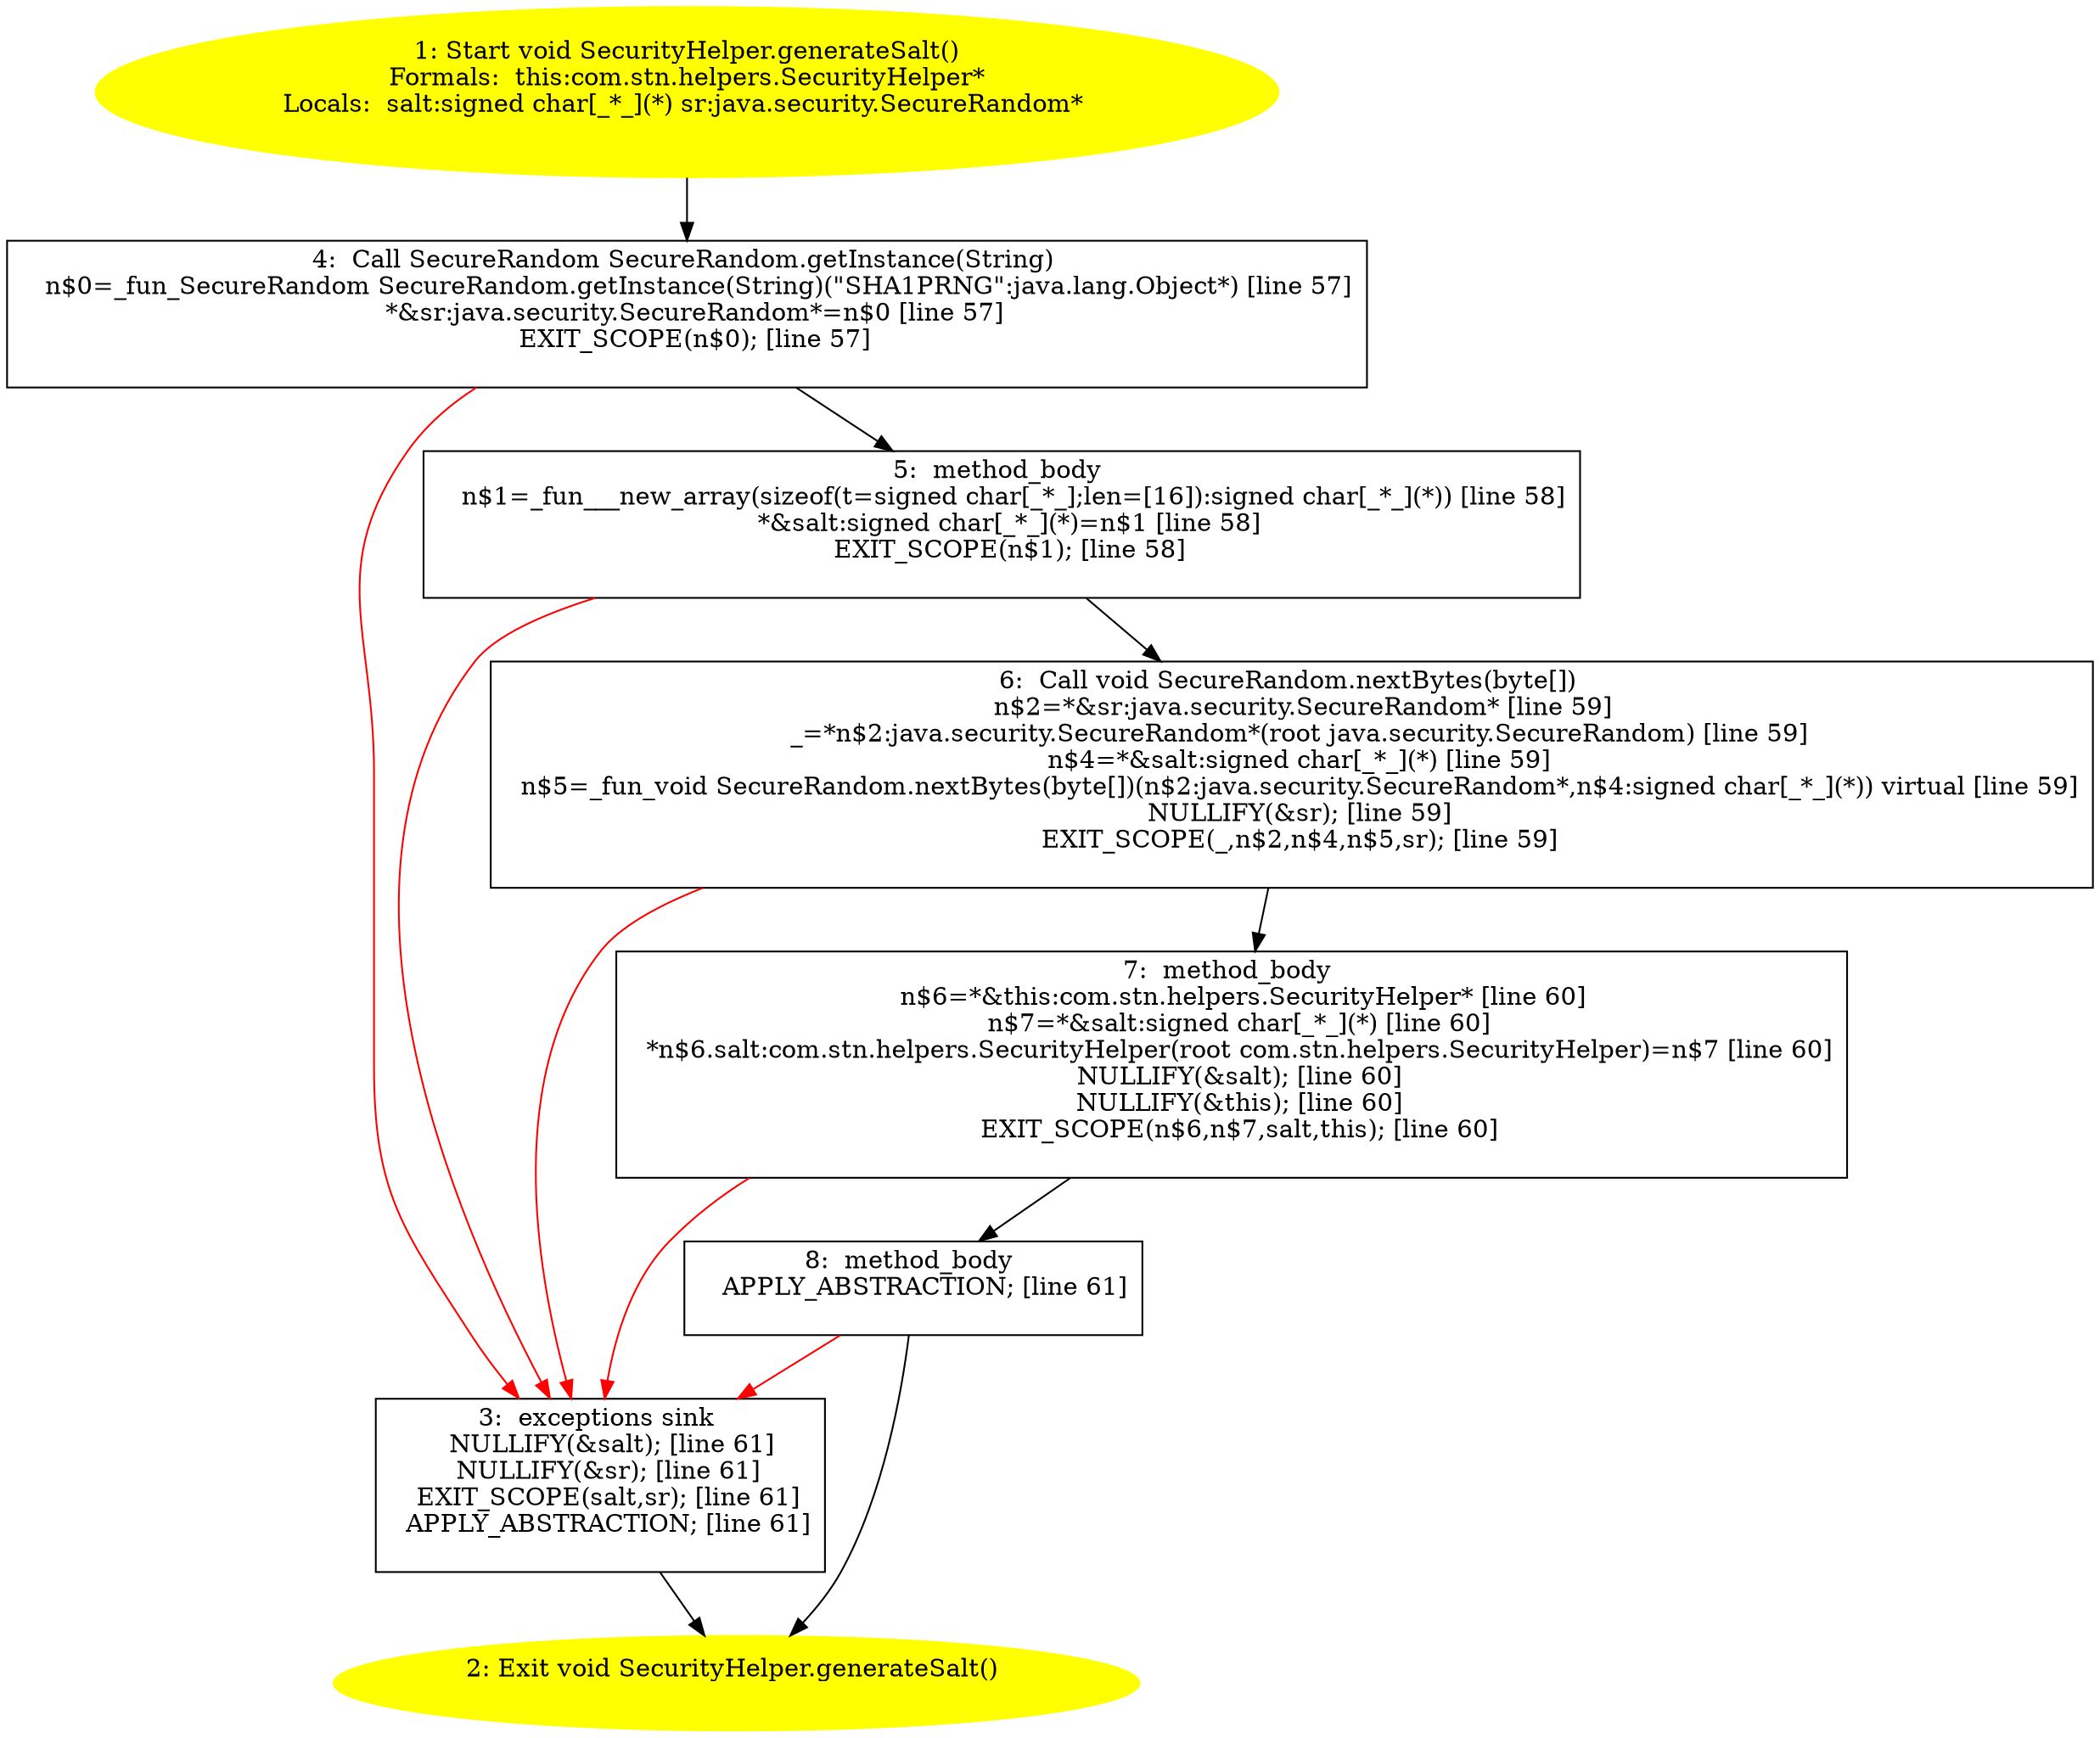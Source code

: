 /* @generated */
digraph cfg {
"com.stn.helpers.SecurityHelper.generateSalt():void.4a2a3b5557cf0c0c3a1088733b8d40a6_1" [label="1: Start void SecurityHelper.generateSalt()\nFormals:  this:com.stn.helpers.SecurityHelper*\nLocals:  salt:signed char[_*_](*) sr:java.security.SecureRandom* \n  " color=yellow style=filled]
	

	 "com.stn.helpers.SecurityHelper.generateSalt():void.4a2a3b5557cf0c0c3a1088733b8d40a6_1" -> "com.stn.helpers.SecurityHelper.generateSalt():void.4a2a3b5557cf0c0c3a1088733b8d40a6_4" ;
"com.stn.helpers.SecurityHelper.generateSalt():void.4a2a3b5557cf0c0c3a1088733b8d40a6_2" [label="2: Exit void SecurityHelper.generateSalt() \n  " color=yellow style=filled]
	

"com.stn.helpers.SecurityHelper.generateSalt():void.4a2a3b5557cf0c0c3a1088733b8d40a6_3" [label="3:  exceptions sink \n   NULLIFY(&salt); [line 61]\n  NULLIFY(&sr); [line 61]\n  EXIT_SCOPE(salt,sr); [line 61]\n  APPLY_ABSTRACTION; [line 61]\n " shape="box"]
	

	 "com.stn.helpers.SecurityHelper.generateSalt():void.4a2a3b5557cf0c0c3a1088733b8d40a6_3" -> "com.stn.helpers.SecurityHelper.generateSalt():void.4a2a3b5557cf0c0c3a1088733b8d40a6_2" ;
"com.stn.helpers.SecurityHelper.generateSalt():void.4a2a3b5557cf0c0c3a1088733b8d40a6_4" [label="4:  Call SecureRandom SecureRandom.getInstance(String) \n   n$0=_fun_SecureRandom SecureRandom.getInstance(String)(\"SHA1PRNG\":java.lang.Object*) [line 57]\n  *&sr:java.security.SecureRandom*=n$0 [line 57]\n  EXIT_SCOPE(n$0); [line 57]\n " shape="box"]
	

	 "com.stn.helpers.SecurityHelper.generateSalt():void.4a2a3b5557cf0c0c3a1088733b8d40a6_4" -> "com.stn.helpers.SecurityHelper.generateSalt():void.4a2a3b5557cf0c0c3a1088733b8d40a6_5" ;
	 "com.stn.helpers.SecurityHelper.generateSalt():void.4a2a3b5557cf0c0c3a1088733b8d40a6_4" -> "com.stn.helpers.SecurityHelper.generateSalt():void.4a2a3b5557cf0c0c3a1088733b8d40a6_3" [color="red" ];
"com.stn.helpers.SecurityHelper.generateSalt():void.4a2a3b5557cf0c0c3a1088733b8d40a6_5" [label="5:  method_body \n   n$1=_fun___new_array(sizeof(t=signed char[_*_];len=[16]):signed char[_*_](*)) [line 58]\n  *&salt:signed char[_*_](*)=n$1 [line 58]\n  EXIT_SCOPE(n$1); [line 58]\n " shape="box"]
	

	 "com.stn.helpers.SecurityHelper.generateSalt():void.4a2a3b5557cf0c0c3a1088733b8d40a6_5" -> "com.stn.helpers.SecurityHelper.generateSalt():void.4a2a3b5557cf0c0c3a1088733b8d40a6_6" ;
	 "com.stn.helpers.SecurityHelper.generateSalt():void.4a2a3b5557cf0c0c3a1088733b8d40a6_5" -> "com.stn.helpers.SecurityHelper.generateSalt():void.4a2a3b5557cf0c0c3a1088733b8d40a6_3" [color="red" ];
"com.stn.helpers.SecurityHelper.generateSalt():void.4a2a3b5557cf0c0c3a1088733b8d40a6_6" [label="6:  Call void SecureRandom.nextBytes(byte[]) \n   n$2=*&sr:java.security.SecureRandom* [line 59]\n  _=*n$2:java.security.SecureRandom*(root java.security.SecureRandom) [line 59]\n  n$4=*&salt:signed char[_*_](*) [line 59]\n  n$5=_fun_void SecureRandom.nextBytes(byte[])(n$2:java.security.SecureRandom*,n$4:signed char[_*_](*)) virtual [line 59]\n  NULLIFY(&sr); [line 59]\n  EXIT_SCOPE(_,n$2,n$4,n$5,sr); [line 59]\n " shape="box"]
	

	 "com.stn.helpers.SecurityHelper.generateSalt():void.4a2a3b5557cf0c0c3a1088733b8d40a6_6" -> "com.stn.helpers.SecurityHelper.generateSalt():void.4a2a3b5557cf0c0c3a1088733b8d40a6_7" ;
	 "com.stn.helpers.SecurityHelper.generateSalt():void.4a2a3b5557cf0c0c3a1088733b8d40a6_6" -> "com.stn.helpers.SecurityHelper.generateSalt():void.4a2a3b5557cf0c0c3a1088733b8d40a6_3" [color="red" ];
"com.stn.helpers.SecurityHelper.generateSalt():void.4a2a3b5557cf0c0c3a1088733b8d40a6_7" [label="7:  method_body \n   n$6=*&this:com.stn.helpers.SecurityHelper* [line 60]\n  n$7=*&salt:signed char[_*_](*) [line 60]\n  *n$6.salt:com.stn.helpers.SecurityHelper(root com.stn.helpers.SecurityHelper)=n$7 [line 60]\n  NULLIFY(&salt); [line 60]\n  NULLIFY(&this); [line 60]\n  EXIT_SCOPE(n$6,n$7,salt,this); [line 60]\n " shape="box"]
	

	 "com.stn.helpers.SecurityHelper.generateSalt():void.4a2a3b5557cf0c0c3a1088733b8d40a6_7" -> "com.stn.helpers.SecurityHelper.generateSalt():void.4a2a3b5557cf0c0c3a1088733b8d40a6_8" ;
	 "com.stn.helpers.SecurityHelper.generateSalt():void.4a2a3b5557cf0c0c3a1088733b8d40a6_7" -> "com.stn.helpers.SecurityHelper.generateSalt():void.4a2a3b5557cf0c0c3a1088733b8d40a6_3" [color="red" ];
"com.stn.helpers.SecurityHelper.generateSalt():void.4a2a3b5557cf0c0c3a1088733b8d40a6_8" [label="8:  method_body \n   APPLY_ABSTRACTION; [line 61]\n " shape="box"]
	

	 "com.stn.helpers.SecurityHelper.generateSalt():void.4a2a3b5557cf0c0c3a1088733b8d40a6_8" -> "com.stn.helpers.SecurityHelper.generateSalt():void.4a2a3b5557cf0c0c3a1088733b8d40a6_2" ;
	 "com.stn.helpers.SecurityHelper.generateSalt():void.4a2a3b5557cf0c0c3a1088733b8d40a6_8" -> "com.stn.helpers.SecurityHelper.generateSalt():void.4a2a3b5557cf0c0c3a1088733b8d40a6_3" [color="red" ];
}

